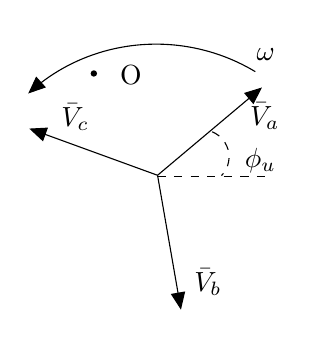 \begin{tikzpicture}[y=-1cm]
\draw[arrows=-triangle 45,black] (2.874,2.853) +(-59:2.435) arc (-59:-132:2.435);
\draw[dashed,black] (3.452,1.848) +(-68:0.343) arc (-68:44:0.343);
\draw[arrows=-triangle 45,black] (2.887,2.082) -- (4.213,0.967);
\draw[arrows=-triangle 45,black] (2.887,2.082) -- (1.258,1.489);
\draw[arrows=-triangle 45,black] (2.887,2.082) -- (3.184,3.789);
\draw[dashed,black] (2.884,2.098) -- (4.32,2.098);
\path (1.542,1.464) node[text=black,anchor=base west] {$\bar{V}_c$};
\path (3.229,3.553) node[text=black,anchor=base west] {$\bar{V}_b$};
\path (3.871,1.982) node[text=black,anchor=base west] {$\phi_u$};
\path (3.938,1.447) node[text=black,anchor=base west] {$\bar{V}_a$};
\filldraw[black] (2.078,0.789) circle (0.033cm);
\path (2.289,0.933) node[text=black,anchor=base west] {O};
\path (4.022,0.622) node[text=black,anchor=base west] {$\omega$};
\end{tikzpicture}%

%% Configure (x)emacs for this file ...
%% Local Variables:
%% mode: latex
%% End: